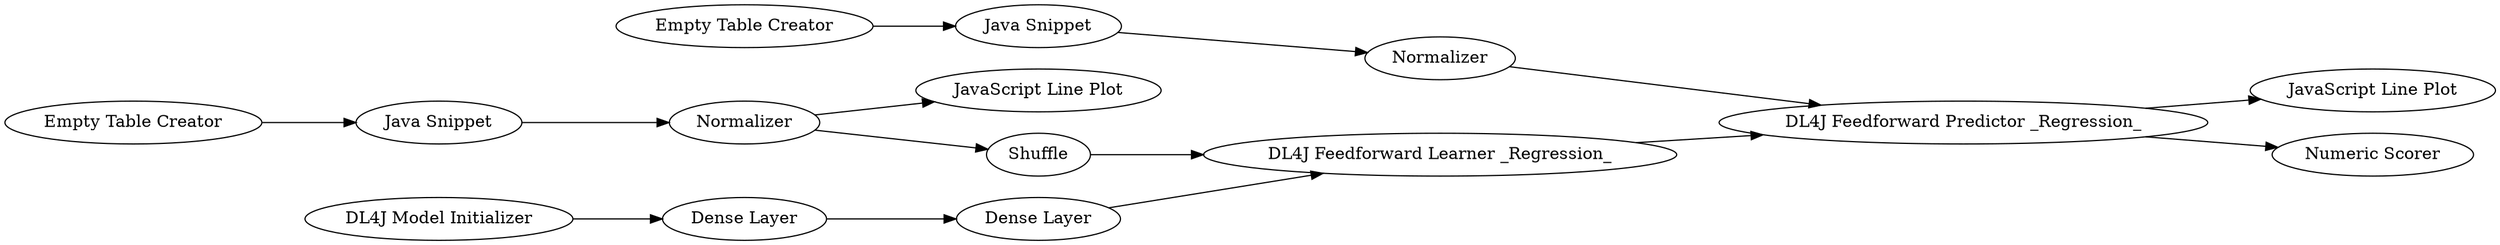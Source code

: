 digraph {
	"549024372371893693_29" [label="Dense Layer"]
	"3003197596558789813_23" [label="DL4J Feedforward Predictor _Regression_"]
	"4665069132199755998_33" [label="JavaScript Line Plot"]
	"3905572803243136651_30" [label="JavaScript Line Plot"]
	"8684284554142032879_2" [label="Java Snippet"]
	"8684284554142032879_3" [label=Normalizer]
	"3905572803243136651_11" [label=Shuffle]
	"8684284554142032879_22" [label="Empty Table Creator"]
	"549024372371893693_26" [label="Dense Layer"]
	"7147082174286258783_17" [label="DL4J Feedforward Learner _Regression_"]
	"3905572803243136651_20" [label="Numeric Scorer"]
	"549024372371893693_27" [label="DL4J Model Initializer"]
	"-6728150316138122772_3" [label=Normalizer]
	"-6728150316138122772_1" [label="Empty Table Creator"]
	"-6728150316138122772_2" [label="Java Snippet"]
	"549024372371893693_27" -> "549024372371893693_26"
	"3003197596558789813_23" -> "4665069132199755998_33"
	"549024372371893693_29" -> "7147082174286258783_17"
	"-6728150316138122772_1" -> "-6728150316138122772_2"
	"3905572803243136651_11" -> "7147082174286258783_17"
	"8684284554142032879_2" -> "8684284554142032879_3"
	"-6728150316138122772_3" -> "3905572803243136651_11"
	"3003197596558789813_23" -> "3905572803243136651_20"
	"8684284554142032879_22" -> "8684284554142032879_2"
	"7147082174286258783_17" -> "3003197596558789813_23"
	"8684284554142032879_3" -> "3003197596558789813_23"
	"-6728150316138122772_2" -> "-6728150316138122772_3"
	"549024372371893693_26" -> "549024372371893693_29"
	"-6728150316138122772_3" -> "3905572803243136651_30"
	rankdir=LR
}
